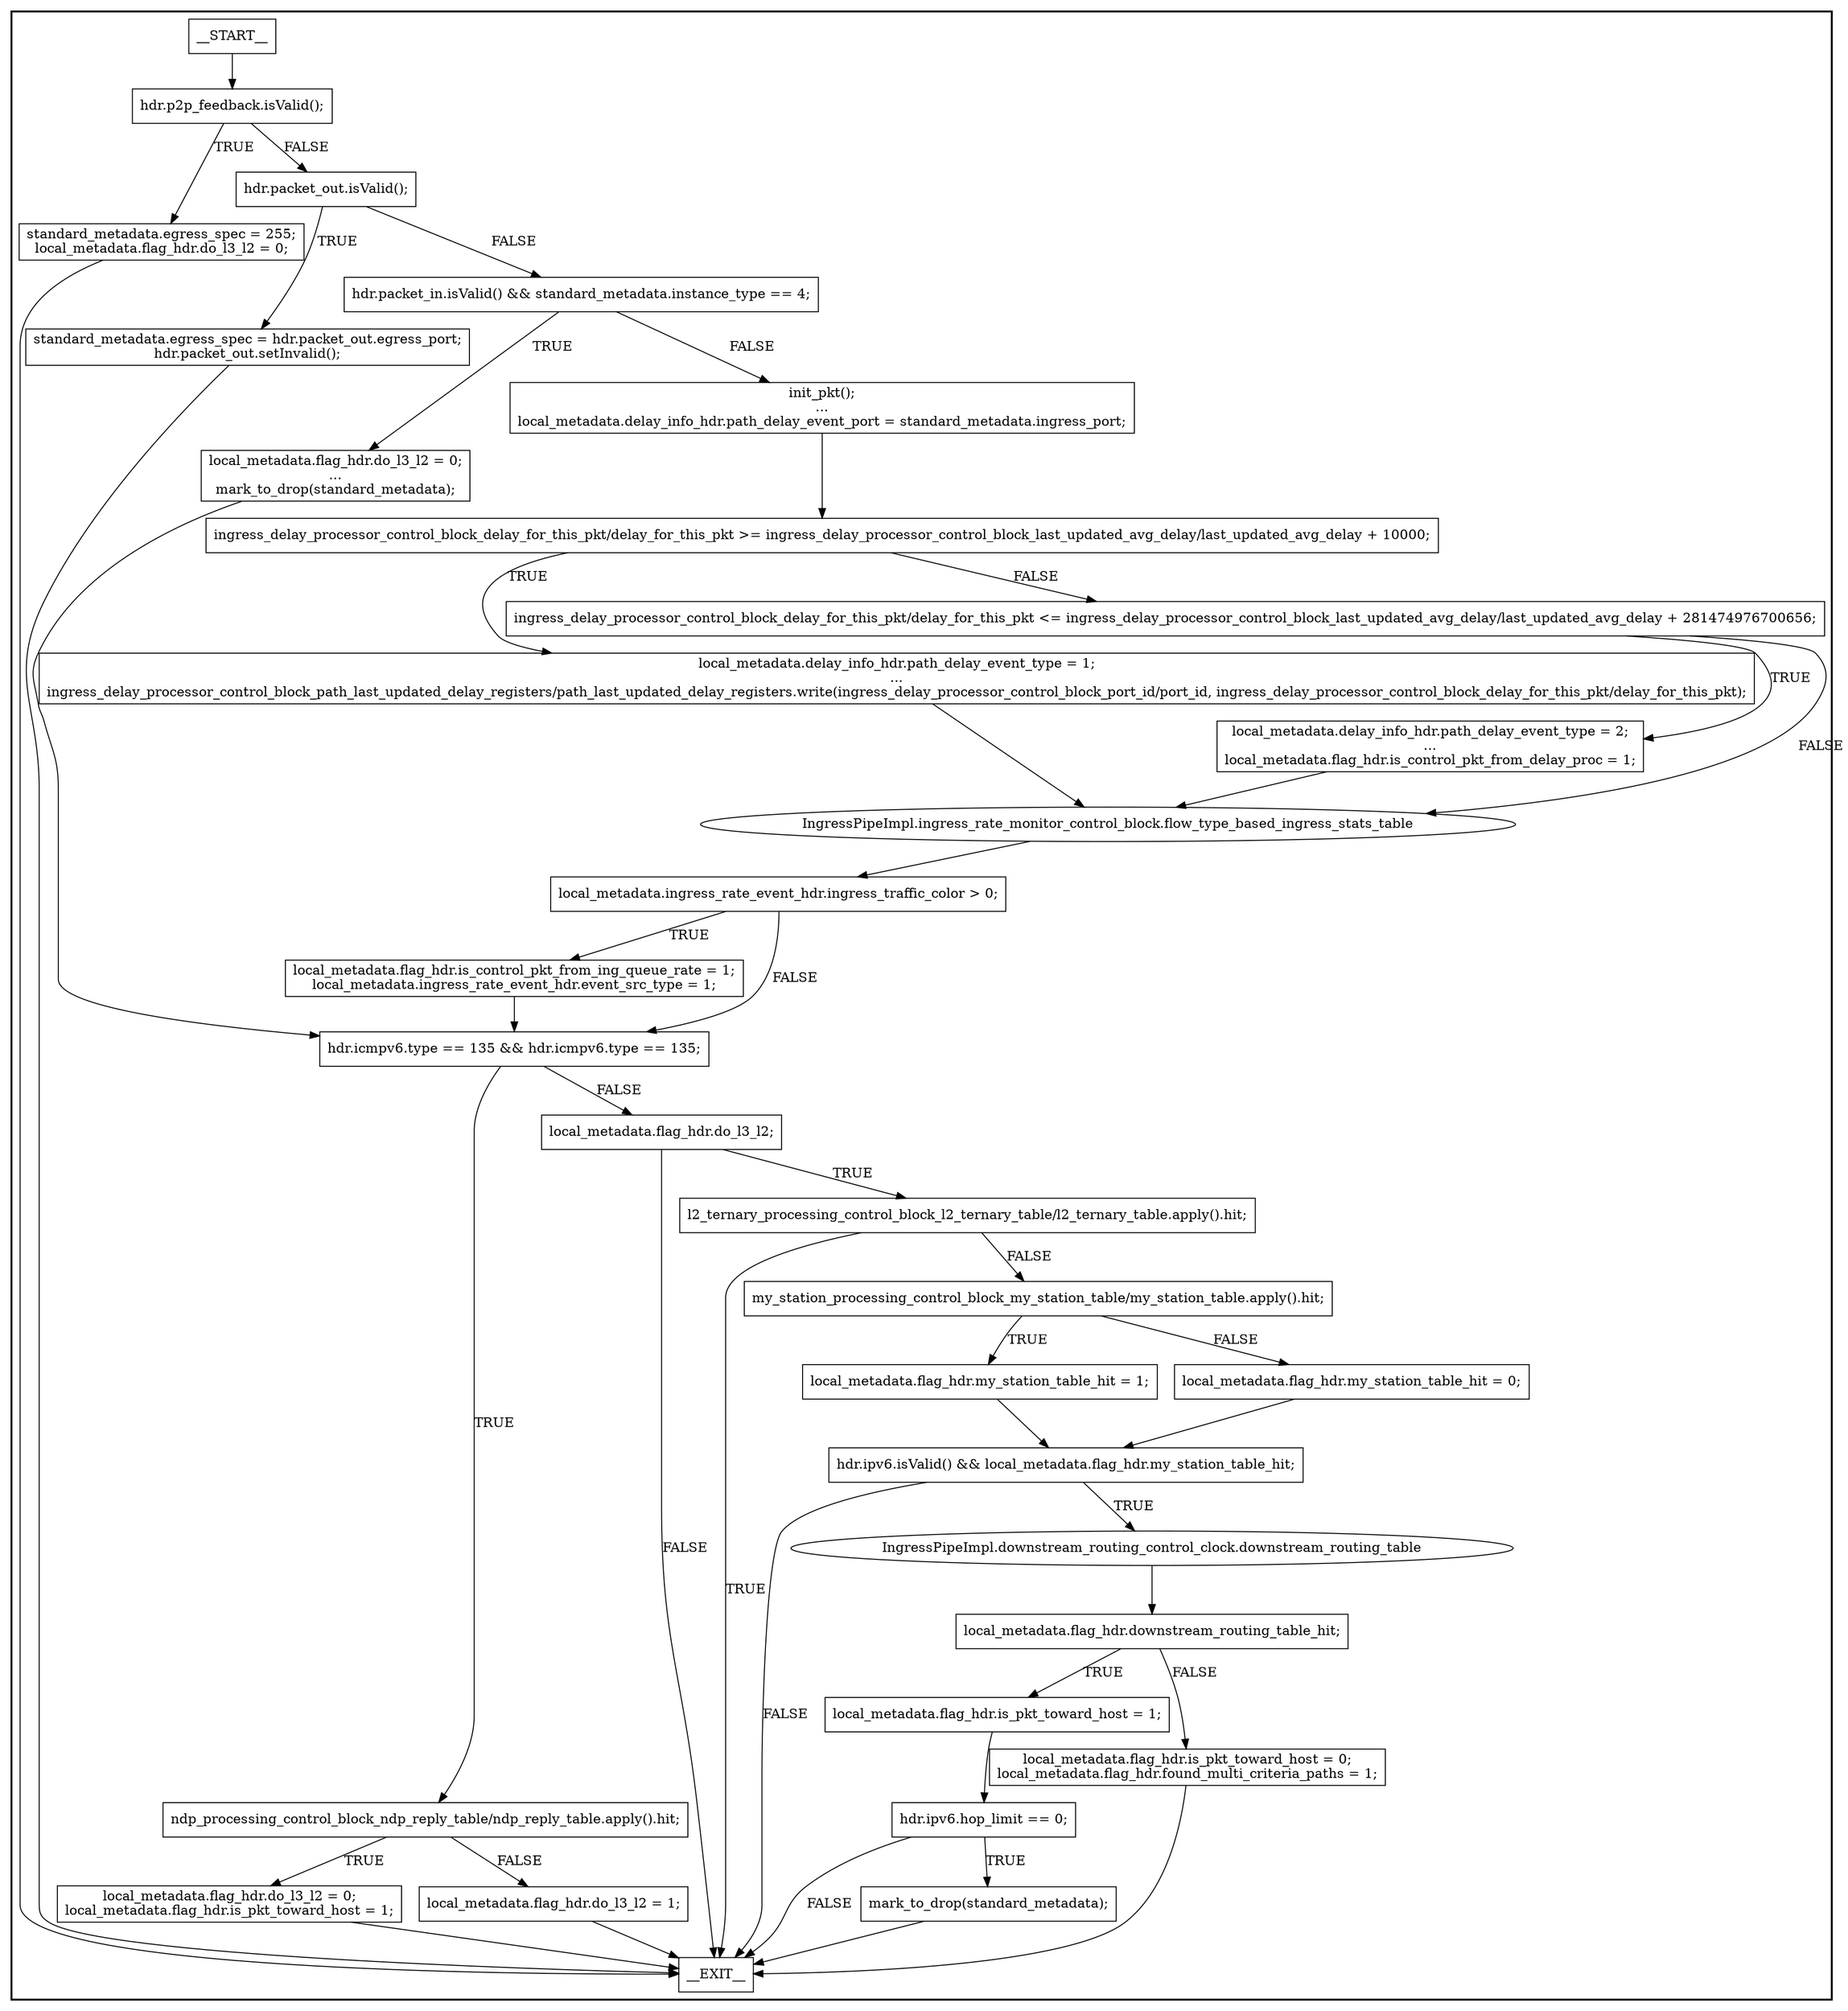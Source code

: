 digraph IngressPipeImpl {
subgraph cluster {
graph [
label="", labeljust=r, style=bold];
0[label=__START__, margin="", shape=rectangle, style=solid];
1[label=__EXIT__, margin="", shape=rectangle, style=solid];
2[label="hdr.p2p_feedback.isValid();", margin="", shape=rectangle, style=solid];
3[label="standard_metadata.egress_spec = 255;
local_metadata.flag_hdr.do_l3_l2 = 0;", margin="", shape=rectangle, style=solid];
4[label="hdr.packet_out.isValid();", margin="", shape=rectangle, style=solid];
5[label="standard_metadata.egress_spec = hdr.packet_out.egress_port;
hdr.packet_out.setInvalid();", margin="", shape=rectangle, style=solid];
6[label="hdr.packet_in.isValid() && standard_metadata.instance_type == 4;", margin="", shape=rectangle, style=solid];
7[label="local_metadata.flag_hdr.do_l3_l2 = 0;
...
mark_to_drop(standard_metadata);", margin="", shape=rectangle, style=solid];
8[label="init_pkt();
...
local_metadata.delay_info_hdr.path_delay_event_port = standard_metadata.ingress_port;", margin="", shape=rectangle, style=solid];
9[label="ingress_delay_processor_control_block_delay_for_this_pkt/delay_for_this_pkt >= ingress_delay_processor_control_block_last_updated_avg_delay/last_updated_avg_delay + 10000;", margin="", shape=rectangle, style=solid];
10[label="local_metadata.delay_info_hdr.path_delay_event_type = 1;
...
ingress_delay_processor_control_block_path_last_updated_delay_registers/path_last_updated_delay_registers.write(ingress_delay_processor_control_block_port_id/port_id, ingress_delay_processor_control_block_delay_for_this_pkt/delay_for_this_pkt);", margin="", shape=rectangle, style=solid];
11[label="ingress_delay_processor_control_block_delay_for_this_pkt/delay_for_this_pkt <= ingress_delay_processor_control_block_last_updated_avg_delay/last_updated_avg_delay + 281474976700656;", margin="", shape=rectangle, style=solid];
12[label="local_metadata.delay_info_hdr.path_delay_event_type = 2;
...
local_metadata.flag_hdr.is_control_pkt_from_delay_proc = 1;", margin="", shape=rectangle, style=solid];
13[label="IngressPipeImpl.ingress_rate_monitor_control_block.flow_type_based_ingress_stats_table", margin="", shape=ellipse, style=solid];
14[label="local_metadata.ingress_rate_event_hdr.ingress_traffic_color > 0;", margin="", shape=rectangle, style=solid];
15[label="local_metadata.flag_hdr.is_control_pkt_from_ing_queue_rate = 1;
local_metadata.ingress_rate_event_hdr.event_src_type = 1;", margin="", shape=rectangle, style=solid];
16[label="hdr.icmpv6.type == 135 && hdr.icmpv6.type == 135;", margin="", shape=rectangle, style=solid];
17[label="ndp_processing_control_block_ndp_reply_table/ndp_reply_table.apply().hit;", margin="", shape=rectangle, style=solid];
18[label="local_metadata.flag_hdr.do_l3_l2 = 0;
local_metadata.flag_hdr.is_pkt_toward_host = 1;", margin="", shape=rectangle, style=solid];
19[label="local_metadata.flag_hdr.do_l3_l2 = 1;", margin="", shape=rectangle, style=solid];
20[label="local_metadata.flag_hdr.do_l3_l2;", margin="", shape=rectangle, style=solid];
21[label="l2_ternary_processing_control_block_l2_ternary_table/l2_ternary_table.apply().hit;", margin="", shape=rectangle, style=solid];
22[label="my_station_processing_control_block_my_station_table/my_station_table.apply().hit;", margin="", shape=rectangle, style=solid];
23[label="local_metadata.flag_hdr.my_station_table_hit = 1;", margin="", shape=rectangle, style=solid];
24[label="local_metadata.flag_hdr.my_station_table_hit = 0;", margin="", shape=rectangle, style=solid];
25[label="hdr.ipv6.isValid() && local_metadata.flag_hdr.my_station_table_hit;", margin="", shape=rectangle, style=solid];
26[label="IngressPipeImpl.downstream_routing_control_clock.downstream_routing_table", margin="", shape=ellipse, style=solid];
27[label="local_metadata.flag_hdr.downstream_routing_table_hit;", margin="", shape=rectangle, style=solid];
28[label="local_metadata.flag_hdr.is_pkt_toward_host = 1;", margin="", shape=rectangle, style=solid];
29[label="hdr.ipv6.hop_limit == 0;", margin="", shape=rectangle, style=solid];
30[label="mark_to_drop(standard_metadata);", margin="", shape=rectangle, style=solid];
31[label="local_metadata.flag_hdr.is_pkt_toward_host = 0;
local_metadata.flag_hdr.found_multi_criteria_paths = 1;", margin="", shape=rectangle, style=solid];
0 -> 2[label=""];
2 -> 3[label=TRUE];
2 -> 4[label=FALSE];
3 -> 1[label=""];
4 -> 5[label=TRUE];
4 -> 6[label=FALSE];
5 -> 1[label=""];
6 -> 7[label=TRUE];
6 -> 8[label=FALSE];
7 -> 16[label=""];
8 -> 9[label=""];
9 -> 10[label=TRUE];
9 -> 11[label=FALSE];
10 -> 13[label=""];
11 -> 12[label=TRUE];
11 -> 13[label=FALSE];
12 -> 13[label=""];
13 -> 14[label=""];
14 -> 15[label=TRUE];
14 -> 16[label=FALSE];
15 -> 16[label=""];
16 -> 17[label=TRUE];
16 -> 20[label=FALSE];
17 -> 18[label=TRUE];
17 -> 19[label=FALSE];
18 -> 1[label=""];
19 -> 1[label=""];
20 -> 21[label=TRUE];
20 -> 1[label=FALSE];
21 -> 1[label=TRUE];
21 -> 22[label=FALSE];
22 -> 23[label=TRUE];
22 -> 24[label=FALSE];
23 -> 25[label=""];
24 -> 25[label=""];
25 -> 26[label=TRUE];
25 -> 1[label=FALSE];
26 -> 27[label=""];
27 -> 28[label=TRUE];
27 -> 31[label=FALSE];
28 -> 29[label=""];
29 -> 30[label=TRUE];
29 -> 1[label=FALSE];
30 -> 1[label=""];
31 -> 1[label=""];
}
}

